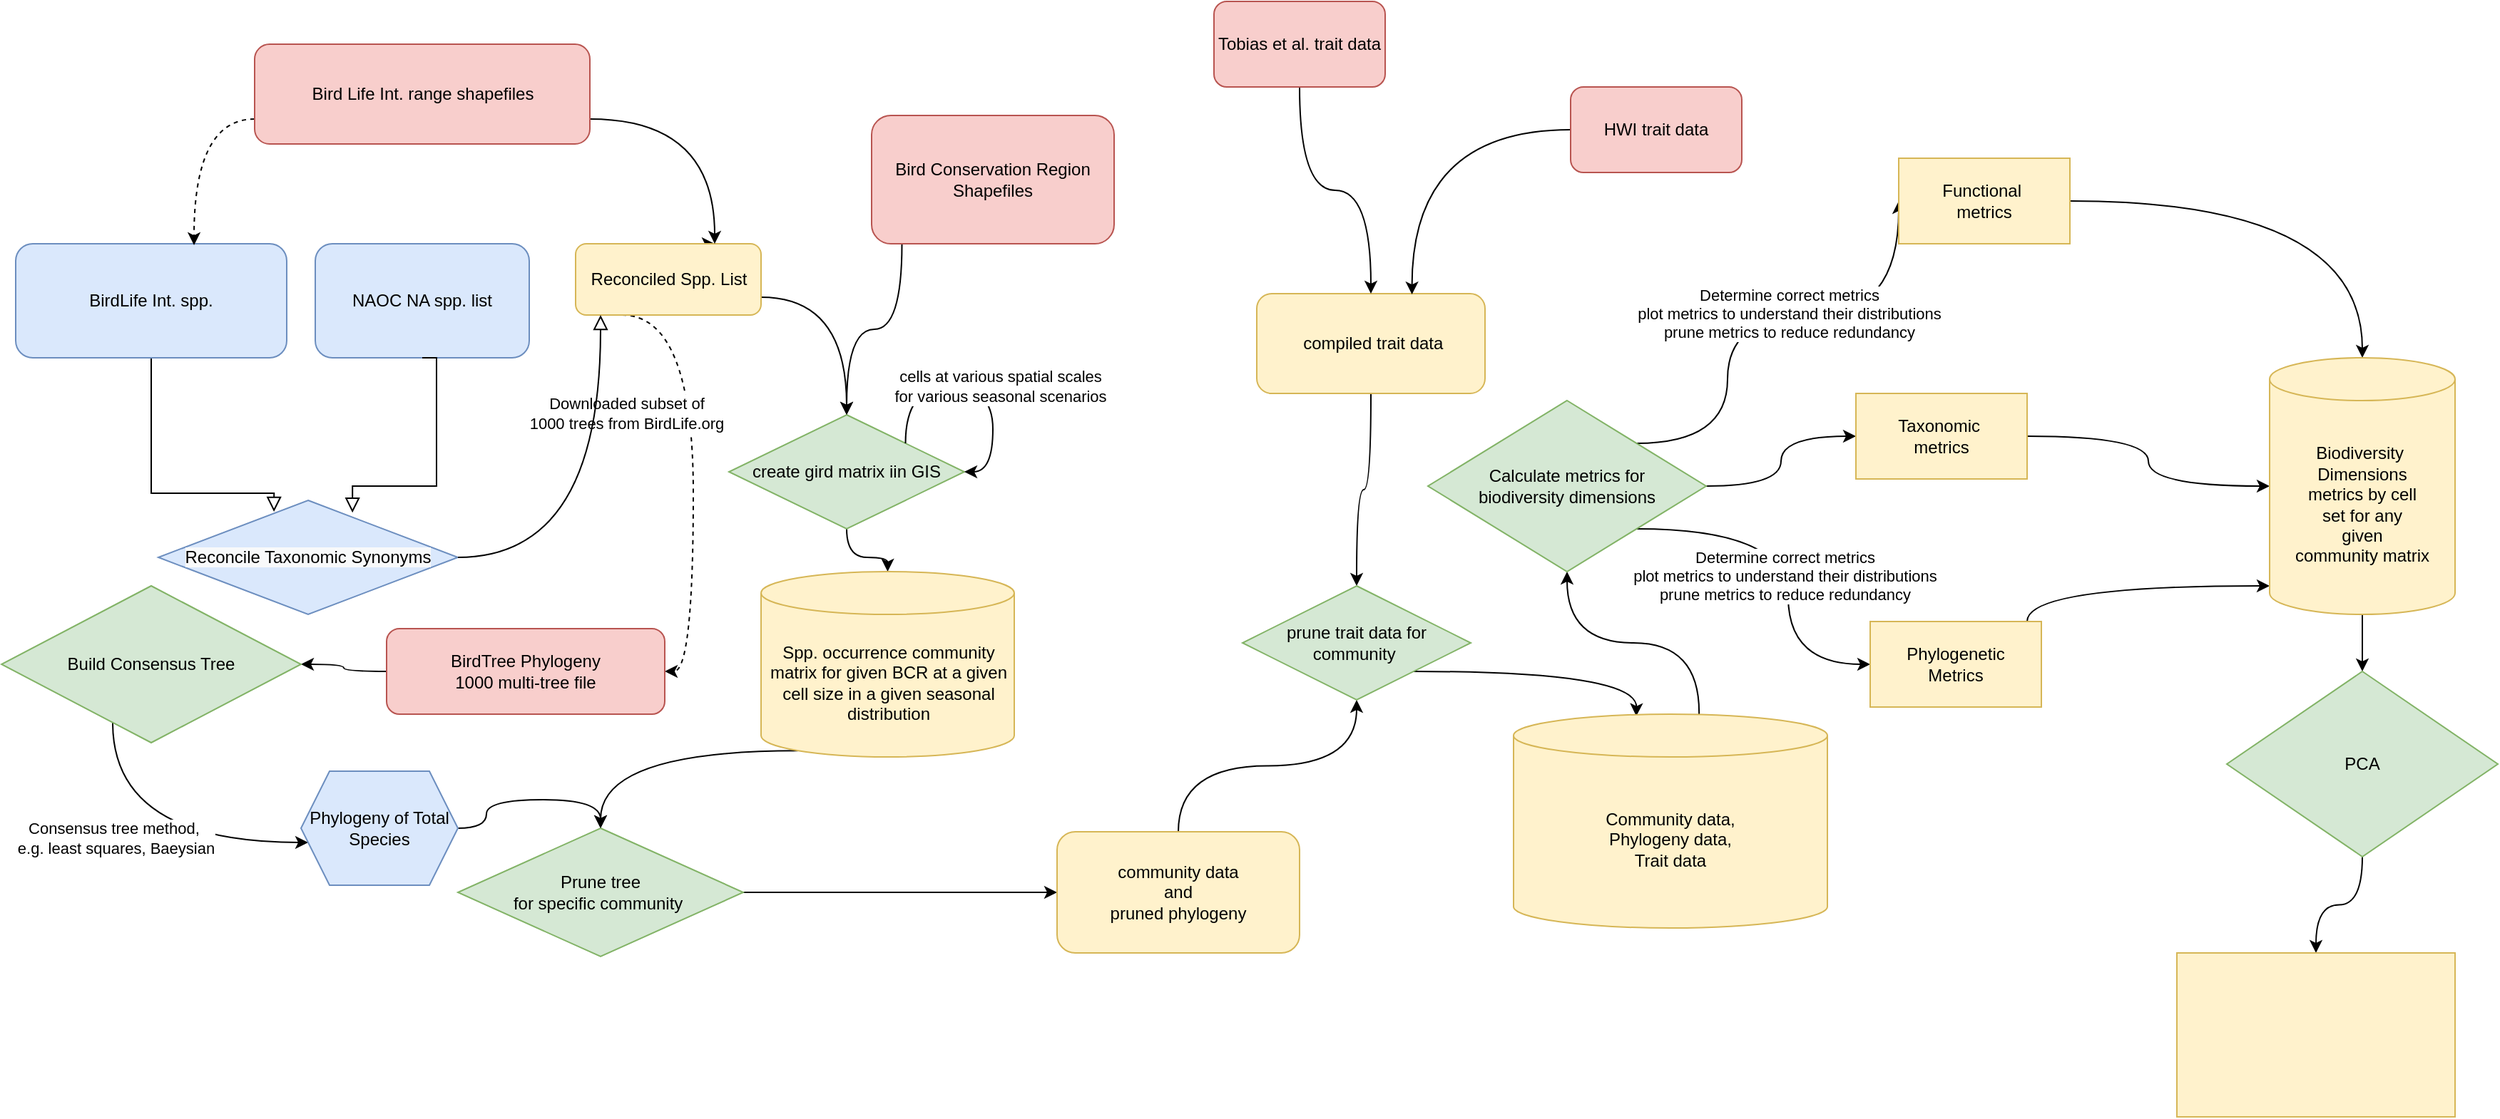 <mxfile version="13.8.0" type="device"><diagram id="C5RBs43oDa-KdzZeNtuy" name="Page-1"><mxGraphModel dx="1186" dy="1809" grid="1" gridSize="10" guides="1" tooltips="1" connect="1" arrows="1" fold="1" page="1" pageScale="1" pageWidth="827" pageHeight="1169" math="0" shadow="0"><root><mxCell id="WIyWlLk6GJQsqaUBKTNV-0"/><mxCell id="WIyWlLk6GJQsqaUBKTNV-1" parent="WIyWlLk6GJQsqaUBKTNV-0"/><mxCell id="WIyWlLk6GJQsqaUBKTNV-2" value="" style="rounded=0;html=1;jettySize=auto;orthogonalLoop=1;fontSize=11;endArrow=block;endFill=0;endSize=8;strokeWidth=1;shadow=0;labelBackgroundColor=none;edgeStyle=orthogonalEdgeStyle;entryX=0.386;entryY=0.1;entryDx=0;entryDy=0;entryPerimeter=0;" parent="WIyWlLk6GJQsqaUBKTNV-1" source="WIyWlLk6GJQsqaUBKTNV-3" target="KSZr-1ueFu_oQHa3W1Yt-4" edge="1"><mxGeometry relative="1" as="geometry"><mxPoint x="190" y="235" as="targetPoint"/><Array as="points"><mxPoint x="105" y="235"/><mxPoint x="191" y="235"/></Array></mxGeometry></mxCell><mxCell id="WIyWlLk6GJQsqaUBKTNV-3" value="BirdLife Int. spp." style="rounded=1;whiteSpace=wrap;html=1;fontSize=12;glass=0;strokeWidth=1;shadow=0;fillColor=#dae8fc;strokeColor=#6c8ebf;" parent="WIyWlLk6GJQsqaUBKTNV-1" vertex="1"><mxGeometry x="10" y="60" width="190" height="80" as="geometry"/></mxCell><mxCell id="KSZr-1ueFu_oQHa3W1Yt-47" style="edgeStyle=orthogonalEdgeStyle;curved=1;orthogonalLoop=1;jettySize=auto;html=1;exitX=0.25;exitY=1;exitDx=0;exitDy=0;entryX=1;entryY=0.5;entryDx=0;entryDy=0;dashed=1;" parent="WIyWlLk6GJQsqaUBKTNV-1" source="WIyWlLk6GJQsqaUBKTNV-12" target="KSZr-1ueFu_oQHa3W1Yt-8" edge="1"><mxGeometry relative="1" as="geometry"><Array as="points"><mxPoint x="485" y="110"/><mxPoint x="485" y="360"/></Array></mxGeometry></mxCell><mxCell id="KSZr-1ueFu_oQHa3W1Yt-48" value="Downloaded subset of &lt;br&gt;1000&amp;nbsp;trees from BirdLife.org" style="edgeLabel;html=1;align=center;verticalAlign=middle;resizable=0;points=[];" parent="KSZr-1ueFu_oQHa3W1Yt-47" vertex="1" connectable="0"><mxGeometry x="-0.26" y="-47" relative="1" as="geometry"><mxPoint as="offset"/></mxGeometry></mxCell><mxCell id="KSZr-1ueFu_oQHa3W1Yt-107" style="edgeStyle=orthogonalEdgeStyle;curved=1;orthogonalLoop=1;jettySize=auto;html=1;exitX=0.5;exitY=0;exitDx=0;exitDy=0;" parent="WIyWlLk6GJQsqaUBKTNV-1" source="WIyWlLk6GJQsqaUBKTNV-12" edge="1"><mxGeometry relative="1" as="geometry"><mxPoint x="500" y="60" as="targetPoint"/></mxGeometry></mxCell><mxCell id="KSZr-1ueFu_oQHa3W1Yt-109" style="edgeStyle=orthogonalEdgeStyle;curved=1;orthogonalLoop=1;jettySize=auto;html=1;exitX=1;exitY=0.75;exitDx=0;exitDy=0;entryX=0.5;entryY=0;entryDx=0;entryDy=0;" parent="WIyWlLk6GJQsqaUBKTNV-1" source="WIyWlLk6GJQsqaUBKTNV-12" target="KSZr-1ueFu_oQHa3W1Yt-18" edge="1"><mxGeometry relative="1" as="geometry"/></mxCell><mxCell id="WIyWlLk6GJQsqaUBKTNV-12" value="Reconciled Spp. List" style="rounded=1;whiteSpace=wrap;html=1;fontSize=12;glass=0;strokeWidth=1;shadow=0;fillColor=#fff2cc;strokeColor=#d6b656;" parent="WIyWlLk6GJQsqaUBKTNV-1" vertex="1"><mxGeometry x="402.5" y="60" width="130" height="50" as="geometry"/></mxCell><mxCell id="KSZr-1ueFu_oQHa3W1Yt-3" value="NAOC NA spp. list" style="rounded=1;whiteSpace=wrap;html=1;fillColor=#dae8fc;strokeColor=#6c8ebf;" parent="WIyWlLk6GJQsqaUBKTNV-1" vertex="1"><mxGeometry x="220" y="60" width="150" height="80" as="geometry"/></mxCell><mxCell id="KSZr-1ueFu_oQHa3W1Yt-4" value="&lt;meta charset=&quot;utf-8&quot;&gt;&lt;span style=&quot;color: rgb(0, 0, 0); font-family: helvetica; font-size: 12px; font-style: normal; font-weight: 400; letter-spacing: normal; text-align: center; text-indent: 0px; text-transform: none; word-spacing: 0px; background-color: rgb(248, 249, 250); display: inline; float: none;&quot;&gt;Reconcile Taxonomic Synonyms&lt;/span&gt;" style="rhombus;whiteSpace=wrap;html=1;fillColor=#dae8fc;strokeColor=#6c8ebf;" parent="WIyWlLk6GJQsqaUBKTNV-1" vertex="1"><mxGeometry x="110" y="240" width="210" height="80" as="geometry"/></mxCell><mxCell id="KSZr-1ueFu_oQHa3W1Yt-7" value="" style="rounded=0;html=1;jettySize=auto;orthogonalLoop=1;fontSize=11;endArrow=block;endFill=0;endSize=8;strokeWidth=1;shadow=0;labelBackgroundColor=none;edgeStyle=orthogonalEdgeStyle;exitX=0.5;exitY=1;exitDx=0;exitDy=0;entryX=0.648;entryY=0.108;entryDx=0;entryDy=0;entryPerimeter=0;" parent="WIyWlLk6GJQsqaUBKTNV-1" source="KSZr-1ueFu_oQHa3W1Yt-3" target="KSZr-1ueFu_oQHa3W1Yt-4" edge="1"><mxGeometry relative="1" as="geometry"><mxPoint x="115" y="150" as="sourcePoint"/><mxPoint x="225" y="250" as="targetPoint"/><Array as="points"><mxPoint x="305" y="230"/><mxPoint x="246" y="230"/></Array></mxGeometry></mxCell><mxCell id="KSZr-1ueFu_oQHa3W1Yt-50" value="" style="edgeStyle=orthogonalEdgeStyle;curved=1;orthogonalLoop=1;jettySize=auto;html=1;" parent="WIyWlLk6GJQsqaUBKTNV-1" source="KSZr-1ueFu_oQHa3W1Yt-8" target="KSZr-1ueFu_oQHa3W1Yt-46" edge="1"><mxGeometry relative="1" as="geometry"/></mxCell><mxCell id="KSZr-1ueFu_oQHa3W1Yt-8" value="BirdTree Phylogeny &lt;br&gt;1000 multi-tree file" style="rounded=1;whiteSpace=wrap;html=1;fillColor=#f8cecc;strokeColor=#b85450;" parent="WIyWlLk6GJQsqaUBKTNV-1" vertex="1"><mxGeometry x="270" y="330" width="195" height="60" as="geometry"/></mxCell><mxCell id="KSZr-1ueFu_oQHa3W1Yt-13" value="" style="rounded=0;html=1;jettySize=auto;orthogonalLoop=1;fontSize=11;endArrow=block;endFill=0;endSize=8;strokeWidth=1;shadow=0;labelBackgroundColor=none;edgeStyle=orthogonalEdgeStyle;curved=1;exitX=1;exitY=0.5;exitDx=0;exitDy=0;" parent="WIyWlLk6GJQsqaUBKTNV-1" source="KSZr-1ueFu_oQHa3W1Yt-4" target="WIyWlLk6GJQsqaUBKTNV-12" edge="1"><mxGeometry relative="1" as="geometry"><mxPoint x="220" y="320" as="sourcePoint"/><mxPoint x="306.06" y="428" as="targetPoint"/><Array as="points"><mxPoint x="420" y="280"/></Array></mxGeometry></mxCell><mxCell id="KSZr-1ueFu_oQHa3W1Yt-37" style="edgeStyle=orthogonalEdgeStyle;curved=1;orthogonalLoop=1;jettySize=auto;html=1;exitX=0;exitY=0.75;exitDx=0;exitDy=0;entryX=0.658;entryY=0.013;entryDx=0;entryDy=0;entryPerimeter=0;dashed=1;" parent="WIyWlLk6GJQsqaUBKTNV-1" source="KSZr-1ueFu_oQHa3W1Yt-14" target="WIyWlLk6GJQsqaUBKTNV-3" edge="1"><mxGeometry relative="1" as="geometry"/></mxCell><mxCell id="KSZr-1ueFu_oQHa3W1Yt-108" style="edgeStyle=orthogonalEdgeStyle;curved=1;orthogonalLoop=1;jettySize=auto;html=1;exitX=1;exitY=0.75;exitDx=0;exitDy=0;entryX=0.75;entryY=0;entryDx=0;entryDy=0;" parent="WIyWlLk6GJQsqaUBKTNV-1" source="KSZr-1ueFu_oQHa3W1Yt-14" target="WIyWlLk6GJQsqaUBKTNV-12" edge="1"><mxGeometry relative="1" as="geometry"/></mxCell><mxCell id="KSZr-1ueFu_oQHa3W1Yt-14" value="Bird Life Int. range shapefiles" style="rounded=1;whiteSpace=wrap;html=1;fillColor=#f8cecc;strokeColor=#b85450;" parent="WIyWlLk6GJQsqaUBKTNV-1" vertex="1"><mxGeometry x="177.5" y="-80" width="235" height="70" as="geometry"/></mxCell><mxCell id="KSZr-1ueFu_oQHa3W1Yt-31" value="" style="edgeStyle=orthogonalEdgeStyle;curved=1;orthogonalLoop=1;jettySize=auto;html=1;" parent="WIyWlLk6GJQsqaUBKTNV-1" source="KSZr-1ueFu_oQHa3W1Yt-18" target="KSZr-1ueFu_oQHa3W1Yt-30" edge="1"><mxGeometry relative="1" as="geometry"/></mxCell><mxCell id="KSZr-1ueFu_oQHa3W1Yt-18" value="create gird matrix iin GIS" style="rhombus;whiteSpace=wrap;html=1;fillColor=#d5e8d4;strokeColor=#82b366;" parent="WIyWlLk6GJQsqaUBKTNV-1" vertex="1"><mxGeometry x="510" y="180" width="165" height="80" as="geometry"/></mxCell><mxCell id="KSZr-1ueFu_oQHa3W1Yt-26" style="edgeStyle=orthogonalEdgeStyle;curved=1;orthogonalLoop=1;jettySize=auto;html=1;exitX=0.125;exitY=1;exitDx=0;exitDy=0;exitPerimeter=0;" parent="WIyWlLk6GJQsqaUBKTNV-1" source="KSZr-1ueFu_oQHa3W1Yt-20" target="KSZr-1ueFu_oQHa3W1Yt-18" edge="1"><mxGeometry relative="1" as="geometry"/></mxCell><mxCell id="KSZr-1ueFu_oQHa3W1Yt-20" value="Bird Conservation Region Shapefiles" style="rounded=1;whiteSpace=wrap;html=1;fillColor=#f8cecc;strokeColor=#b85450;" parent="WIyWlLk6GJQsqaUBKTNV-1" vertex="1"><mxGeometry x="610" y="-30" width="170" height="90" as="geometry"/></mxCell><mxCell id="KSZr-1ueFu_oQHa3W1Yt-29" value="cells at various spatial scales&lt;br&gt;&amp;nbsp;for various seasonal scenarios&amp;nbsp;" style="edgeStyle=orthogonalEdgeStyle;curved=1;orthogonalLoop=1;jettySize=auto;html=1;exitX=1;exitY=0;exitDx=0;exitDy=0;entryX=1;entryY=0.5;entryDx=0;entryDy=0;" parent="WIyWlLk6GJQsqaUBKTNV-1" source="KSZr-1ueFu_oQHa3W1Yt-18" target="KSZr-1ueFu_oQHa3W1Yt-18" edge="1"><mxGeometry x="0.117" y="5" relative="1" as="geometry"><mxPoint as="offset"/></mxGeometry></mxCell><mxCell id="KSZr-1ueFu_oQHa3W1Yt-54" style="edgeStyle=orthogonalEdgeStyle;curved=1;orthogonalLoop=1;jettySize=auto;html=1;exitX=0.145;exitY=1;exitDx=0;exitDy=-4.35;exitPerimeter=0;" parent="WIyWlLk6GJQsqaUBKTNV-1" source="KSZr-1ueFu_oQHa3W1Yt-30" target="KSZr-1ueFu_oQHa3W1Yt-32" edge="1"><mxGeometry relative="1" as="geometry"/></mxCell><mxCell id="KSZr-1ueFu_oQHa3W1Yt-30" value="Spp. occurrence community matrix for given BCR at a given cell size in a given seasonal distribution" style="shape=cylinder3;whiteSpace=wrap;html=1;boundedLbl=1;backgroundOutline=1;size=15;fillColor=#fff2cc;strokeColor=#d6b656;" parent="WIyWlLk6GJQsqaUBKTNV-1" vertex="1"><mxGeometry x="532.5" y="290" width="177.5" height="130" as="geometry"/></mxCell><mxCell id="KSZr-1ueFu_oQHa3W1Yt-60" value="" style="edgeStyle=orthogonalEdgeStyle;curved=1;orthogonalLoop=1;jettySize=auto;html=1;" parent="WIyWlLk6GJQsqaUBKTNV-1" source="KSZr-1ueFu_oQHa3W1Yt-32" target="KSZr-1ueFu_oQHa3W1Yt-59" edge="1"><mxGeometry relative="1" as="geometry"/></mxCell><mxCell id="KSZr-1ueFu_oQHa3W1Yt-32" value="Prune tree &lt;br&gt;for specific community&amp;nbsp;" style="rhombus;whiteSpace=wrap;html=1;fillColor=#d5e8d4;strokeColor=#82b366;" parent="WIyWlLk6GJQsqaUBKTNV-1" vertex="1"><mxGeometry x="320" y="470" width="200" height="90" as="geometry"/></mxCell><mxCell id="KSZr-1ueFu_oQHa3W1Yt-52" value="" style="edgeStyle=orthogonalEdgeStyle;curved=1;orthogonalLoop=1;jettySize=auto;html=1;" parent="WIyWlLk6GJQsqaUBKTNV-1" source="KSZr-1ueFu_oQHa3W1Yt-46" target="KSZr-1ueFu_oQHa3W1Yt-51" edge="1"><mxGeometry relative="1" as="geometry"><Array as="points"><mxPoint x="78" y="480"/><mxPoint x="260" y="480"/></Array></mxGeometry></mxCell><mxCell id="KSZr-1ueFu_oQHa3W1Yt-56" value="Consensus tree method,&amp;nbsp;&lt;br&gt;e.g. least squares, Baeysian" style="edgeLabel;html=1;align=center;verticalAlign=middle;resizable=0;points=[];" parent="KSZr-1ueFu_oQHa3W1Yt-52" vertex="1" connectable="0"><mxGeometry x="-0.268" y="3" relative="1" as="geometry"><mxPoint x="-1" as="offset"/></mxGeometry></mxCell><mxCell id="KSZr-1ueFu_oQHa3W1Yt-46" value="Build Consensus Tree" style="rhombus;whiteSpace=wrap;html=1;fillColor=#d5e8d4;strokeColor=#82b366;" parent="WIyWlLk6GJQsqaUBKTNV-1" vertex="1"><mxGeometry y="300" width="210" height="110" as="geometry"/></mxCell><mxCell id="KSZr-1ueFu_oQHa3W1Yt-53" style="edgeStyle=orthogonalEdgeStyle;curved=1;orthogonalLoop=1;jettySize=auto;html=1;exitX=1;exitY=0.5;exitDx=0;exitDy=0;" parent="WIyWlLk6GJQsqaUBKTNV-1" source="KSZr-1ueFu_oQHa3W1Yt-51" target="KSZr-1ueFu_oQHa3W1Yt-32" edge="1"><mxGeometry relative="1" as="geometry"/></mxCell><mxCell id="KSZr-1ueFu_oQHa3W1Yt-51" value="Phylogeny of Total Species" style="shape=hexagon;perimeter=hexagonPerimeter2;whiteSpace=wrap;html=1;fixedSize=1;fillColor=#dae8fc;strokeColor=#6c8ebf;" parent="WIyWlLk6GJQsqaUBKTNV-1" vertex="1"><mxGeometry x="210" y="430" width="110" height="80" as="geometry"/></mxCell><mxCell id="KSZr-1ueFu_oQHa3W1Yt-55" style="edgeStyle=orthogonalEdgeStyle;curved=1;orthogonalLoop=1;jettySize=auto;html=1;exitX=0.5;exitY=1;exitDx=0;exitDy=0;" parent="WIyWlLk6GJQsqaUBKTNV-1" source="KSZr-1ueFu_oQHa3W1Yt-32" target="KSZr-1ueFu_oQHa3W1Yt-32" edge="1"><mxGeometry relative="1" as="geometry"/></mxCell><mxCell id="KSZr-1ueFu_oQHa3W1Yt-62" value="" style="edgeStyle=orthogonalEdgeStyle;curved=1;orthogonalLoop=1;jettySize=auto;html=1;" parent="WIyWlLk6GJQsqaUBKTNV-1" source="KSZr-1ueFu_oQHa3W1Yt-57" target="KSZr-1ueFu_oQHa3W1Yt-61" edge="1"><mxGeometry relative="1" as="geometry"/></mxCell><mxCell id="KSZr-1ueFu_oQHa3W1Yt-57" value="&amp;nbsp;compiled trait data" style="rounded=1;whiteSpace=wrap;html=1;fillColor=#fff2cc;strokeColor=#d6b656;" parent="WIyWlLk6GJQsqaUBKTNV-1" vertex="1"><mxGeometry x="880" y="95" width="160" height="70" as="geometry"/></mxCell><mxCell id="KSZr-1ueFu_oQHa3W1Yt-70" value="" style="edgeStyle=orthogonalEdgeStyle;curved=1;orthogonalLoop=1;jettySize=auto;html=1;" parent="WIyWlLk6GJQsqaUBKTNV-1" source="KSZr-1ueFu_oQHa3W1Yt-59" target="KSZr-1ueFu_oQHa3W1Yt-61" edge="1"><mxGeometry relative="1" as="geometry"/></mxCell><mxCell id="KSZr-1ueFu_oQHa3W1Yt-59" value="community data&lt;br&gt;and&lt;br&gt;pruned phylogeny" style="rounded=1;whiteSpace=wrap;html=1;fillColor=#fff2cc;strokeColor=#d6b656;" parent="WIyWlLk6GJQsqaUBKTNV-1" vertex="1"><mxGeometry x="740" y="472.5" width="170" height="85" as="geometry"/></mxCell><mxCell id="KSZr-1ueFu_oQHa3W1Yt-82" style="edgeStyle=orthogonalEdgeStyle;curved=1;orthogonalLoop=1;jettySize=auto;html=1;exitX=1;exitY=1;exitDx=0;exitDy=0;entryX=0.343;entryY=0.012;entryDx=0;entryDy=0;entryPerimeter=0;" parent="WIyWlLk6GJQsqaUBKTNV-1" source="KSZr-1ueFu_oQHa3W1Yt-61" edge="1"><mxGeometry relative="1" as="geometry"><mxPoint x="1146.04" y="391.368" as="targetPoint"/></mxGeometry></mxCell><mxCell id="KSZr-1ueFu_oQHa3W1Yt-61" value="prune trait data for community&amp;nbsp;" style="rhombus;whiteSpace=wrap;html=1;fillColor=#d5e8d4;strokeColor=#82b366;" parent="WIyWlLk6GJQsqaUBKTNV-1" vertex="1"><mxGeometry x="870" y="300" width="160" height="80" as="geometry"/></mxCell><mxCell id="KSZr-1ueFu_oQHa3W1Yt-67" value="" style="edgeStyle=orthogonalEdgeStyle;curved=1;orthogonalLoop=1;jettySize=auto;html=1;" parent="WIyWlLk6GJQsqaUBKTNV-1" target="KSZr-1ueFu_oQHa3W1Yt-66" edge="1"><mxGeometry relative="1" as="geometry"><mxPoint x="1190.059" y="390" as="sourcePoint"/></mxGeometry></mxCell><mxCell id="KSZr-1ueFu_oQHa3W1Yt-80" value="" style="edgeStyle=orthogonalEdgeStyle;curved=1;orthogonalLoop=1;jettySize=auto;html=1;" parent="WIyWlLk6GJQsqaUBKTNV-1" source="KSZr-1ueFu_oQHa3W1Yt-66" target="KSZr-1ueFu_oQHa3W1Yt-71" edge="1"><mxGeometry relative="1" as="geometry"/></mxCell><mxCell id="KSZr-1ueFu_oQHa3W1Yt-81" style="edgeStyle=orthogonalEdgeStyle;curved=1;orthogonalLoop=1;jettySize=auto;html=1;exitX=1;exitY=1;exitDx=0;exitDy=0;entryX=0;entryY=0.5;entryDx=0;entryDy=0;" parent="WIyWlLk6GJQsqaUBKTNV-1" source="KSZr-1ueFu_oQHa3W1Yt-66" target="KSZr-1ueFu_oQHa3W1Yt-72" edge="1"><mxGeometry relative="1" as="geometry"/></mxCell><mxCell id="KSZr-1ueFu_oQHa3W1Yt-106" value="Determine correct metrics&lt;br&gt;plot metrics to understand their distributions&lt;br&gt;prune metrics to reduce redundancy" style="edgeLabel;html=1;align=center;verticalAlign=middle;resizable=0;points=[];" parent="KSZr-1ueFu_oQHa3W1Yt-81" vertex="1" connectable="0"><mxGeometry x="-0.201" y="-33" relative="1" as="geometry"><mxPoint as="offset"/></mxGeometry></mxCell><mxCell id="KSZr-1ueFu_oQHa3W1Yt-92" style="edgeStyle=orthogonalEdgeStyle;curved=1;orthogonalLoop=1;jettySize=auto;html=1;exitX=1;exitY=0;exitDx=0;exitDy=0;entryX=0;entryY=0.5;entryDx=0;entryDy=0;" parent="WIyWlLk6GJQsqaUBKTNV-1" source="KSZr-1ueFu_oQHa3W1Yt-66" target="KSZr-1ueFu_oQHa3W1Yt-68" edge="1"><mxGeometry relative="1" as="geometry"><Array as="points"><mxPoint x="1210" y="200"/><mxPoint x="1210" y="110"/></Array></mxGeometry></mxCell><mxCell id="KSZr-1ueFu_oQHa3W1Yt-105" value="Determine correct metrics&lt;br&gt;plot metrics to understand their distributions&lt;br&gt;prune metrics to reduce redundancy" style="edgeLabel;html=1;align=center;verticalAlign=middle;resizable=0;points=[];" parent="KSZr-1ueFu_oQHa3W1Yt-92" vertex="1" connectable="0"><mxGeometry x="0.111" y="1" relative="1" as="geometry"><mxPoint as="offset"/></mxGeometry></mxCell><mxCell id="KSZr-1ueFu_oQHa3W1Yt-66" value="Calculate metrics for&lt;br&gt;biodiversity dimensions" style="rhombus;whiteSpace=wrap;html=1;fillColor=#d5e8d4;strokeColor=#82b366;" parent="WIyWlLk6GJQsqaUBKTNV-1" vertex="1"><mxGeometry x="1000" y="170" width="195" height="120" as="geometry"/></mxCell><mxCell id="KSZr-1ueFu_oQHa3W1Yt-98" value="" style="edgeStyle=orthogonalEdgeStyle;curved=1;orthogonalLoop=1;jettySize=auto;html=1;" parent="WIyWlLk6GJQsqaUBKTNV-1" source="KSZr-1ueFu_oQHa3W1Yt-68" target="KSZr-1ueFu_oQHa3W1Yt-97" edge="1"><mxGeometry relative="1" as="geometry"/></mxCell><mxCell id="KSZr-1ueFu_oQHa3W1Yt-68" value="Functional&amp;nbsp;&lt;br&gt;metrics" style="whiteSpace=wrap;html=1;fillColor=#fff2cc;strokeColor=#d6b656;" parent="WIyWlLk6GJQsqaUBKTNV-1" vertex="1"><mxGeometry x="1330" width="120" height="60" as="geometry"/></mxCell><mxCell id="KSZr-1ueFu_oQHa3W1Yt-99" value="" style="edgeStyle=orthogonalEdgeStyle;curved=1;orthogonalLoop=1;jettySize=auto;html=1;" parent="WIyWlLk6GJQsqaUBKTNV-1" source="KSZr-1ueFu_oQHa3W1Yt-71" target="KSZr-1ueFu_oQHa3W1Yt-97" edge="1"><mxGeometry relative="1" as="geometry"/></mxCell><mxCell id="KSZr-1ueFu_oQHa3W1Yt-71" value="Taxonomic&amp;nbsp;&lt;br&gt;metrics" style="whiteSpace=wrap;html=1;fillColor=#fff2cc;strokeColor=#d6b656;" parent="WIyWlLk6GJQsqaUBKTNV-1" vertex="1"><mxGeometry x="1300" y="165" width="120" height="60" as="geometry"/></mxCell><mxCell id="KSZr-1ueFu_oQHa3W1Yt-100" value="" style="edgeStyle=orthogonalEdgeStyle;curved=1;orthogonalLoop=1;jettySize=auto;html=1;" parent="WIyWlLk6GJQsqaUBKTNV-1" source="KSZr-1ueFu_oQHa3W1Yt-72" target="KSZr-1ueFu_oQHa3W1Yt-97" edge="1"><mxGeometry relative="1" as="geometry"><Array as="points"><mxPoint x="1420" y="330"/><mxPoint x="1420" y="300"/></Array></mxGeometry></mxCell><mxCell id="KSZr-1ueFu_oQHa3W1Yt-72" value="Phylogenetic &lt;br&gt;Metrics" style="whiteSpace=wrap;html=1;fillColor=#fff2cc;strokeColor=#d6b656;" parent="WIyWlLk6GJQsqaUBKTNV-1" vertex="1"><mxGeometry x="1310" y="325" width="120" height="60" as="geometry"/></mxCell><mxCell id="KSZr-1ueFu_oQHa3W1Yt-76" style="edgeStyle=orthogonalEdgeStyle;curved=1;orthogonalLoop=1;jettySize=auto;html=1;exitX=0.5;exitY=1;exitDx=0;exitDy=0;" parent="WIyWlLk6GJQsqaUBKTNV-1" source="KSZr-1ueFu_oQHa3W1Yt-66" target="KSZr-1ueFu_oQHa3W1Yt-66" edge="1"><mxGeometry relative="1" as="geometry"/></mxCell><mxCell id="KSZr-1ueFu_oQHa3W1Yt-86" value="" style="edgeStyle=orthogonalEdgeStyle;curved=1;orthogonalLoop=1;jettySize=auto;html=1;" parent="WIyWlLk6GJQsqaUBKTNV-1" source="KSZr-1ueFu_oQHa3W1Yt-83" target="KSZr-1ueFu_oQHa3W1Yt-57" edge="1"><mxGeometry relative="1" as="geometry"/></mxCell><mxCell id="KSZr-1ueFu_oQHa3W1Yt-83" value="Tobias et al. trait data" style="rounded=1;whiteSpace=wrap;html=1;fillColor=#f8cecc;strokeColor=#b85450;" parent="WIyWlLk6GJQsqaUBKTNV-1" vertex="1"><mxGeometry x="850" y="-110" width="120" height="60" as="geometry"/></mxCell><mxCell id="KSZr-1ueFu_oQHa3W1Yt-87" value="" style="edgeStyle=orthogonalEdgeStyle;curved=1;orthogonalLoop=1;jettySize=auto;html=1;entryX=0.68;entryY=0.008;entryDx=0;entryDy=0;entryPerimeter=0;" parent="WIyWlLk6GJQsqaUBKTNV-1" source="KSZr-1ueFu_oQHa3W1Yt-84" target="KSZr-1ueFu_oQHa3W1Yt-57" edge="1"><mxGeometry relative="1" as="geometry"/></mxCell><mxCell id="KSZr-1ueFu_oQHa3W1Yt-84" value="HWI trait data" style="rounded=1;whiteSpace=wrap;html=1;fillColor=#f8cecc;strokeColor=#b85450;" parent="WIyWlLk6GJQsqaUBKTNV-1" vertex="1"><mxGeometry x="1100" y="-50" width="120" height="60" as="geometry"/></mxCell><mxCell id="KSZr-1ueFu_oQHa3W1Yt-90" value="&lt;span&gt;Community data,&lt;/span&gt;&lt;br&gt;&lt;span&gt;Phylogeny data,&lt;/span&gt;&lt;br&gt;&lt;span&gt;Trait data&lt;/span&gt;" style="shape=cylinder3;whiteSpace=wrap;html=1;boundedLbl=1;backgroundOutline=1;size=15;fillColor=#fff2cc;strokeColor=#d6b656;" parent="WIyWlLk6GJQsqaUBKTNV-1" vertex="1"><mxGeometry x="1060" y="390" width="220" height="150" as="geometry"/></mxCell><mxCell id="KSZr-1ueFu_oQHa3W1Yt-102" value="" style="edgeStyle=orthogonalEdgeStyle;curved=1;orthogonalLoop=1;jettySize=auto;html=1;" parent="WIyWlLk6GJQsqaUBKTNV-1" source="KSZr-1ueFu_oQHa3W1Yt-97" target="KSZr-1ueFu_oQHa3W1Yt-101" edge="1"><mxGeometry relative="1" as="geometry"/></mxCell><mxCell id="KSZr-1ueFu_oQHa3W1Yt-97" value="Biodiversity&amp;nbsp;&lt;br&gt;Dimensions&lt;br&gt;metrics by cell&lt;br&gt;set for any&lt;br&gt;given &lt;br&gt;community matrix" style="shape=cylinder3;whiteSpace=wrap;html=1;boundedLbl=1;backgroundOutline=1;size=15;fillColor=#fff2cc;strokeColor=#d6b656;" parent="WIyWlLk6GJQsqaUBKTNV-1" vertex="1"><mxGeometry x="1590" y="140" width="130" height="180" as="geometry"/></mxCell><mxCell id="KSZr-1ueFu_oQHa3W1Yt-104" value="" style="edgeStyle=orthogonalEdgeStyle;curved=1;orthogonalLoop=1;jettySize=auto;html=1;" parent="WIyWlLk6GJQsqaUBKTNV-1" source="KSZr-1ueFu_oQHa3W1Yt-101" target="KSZr-1ueFu_oQHa3W1Yt-103" edge="1"><mxGeometry relative="1" as="geometry"/></mxCell><mxCell id="KSZr-1ueFu_oQHa3W1Yt-101" value="PCA" style="rhombus;whiteSpace=wrap;html=1;strokeColor=#82b366;fillColor=#d5e8d4;" parent="WIyWlLk6GJQsqaUBKTNV-1" vertex="1"><mxGeometry x="1560" y="360" width="190" height="130" as="geometry"/></mxCell><mxCell id="KSZr-1ueFu_oQHa3W1Yt-103" value="" style="whiteSpace=wrap;html=1;strokeColor=#d6b656;fillColor=#fff2cc;" parent="WIyWlLk6GJQsqaUBKTNV-1" vertex="1"><mxGeometry x="1525" y="557.5" width="195" height="115" as="geometry"/></mxCell></root></mxGraphModel></diagram></mxfile>